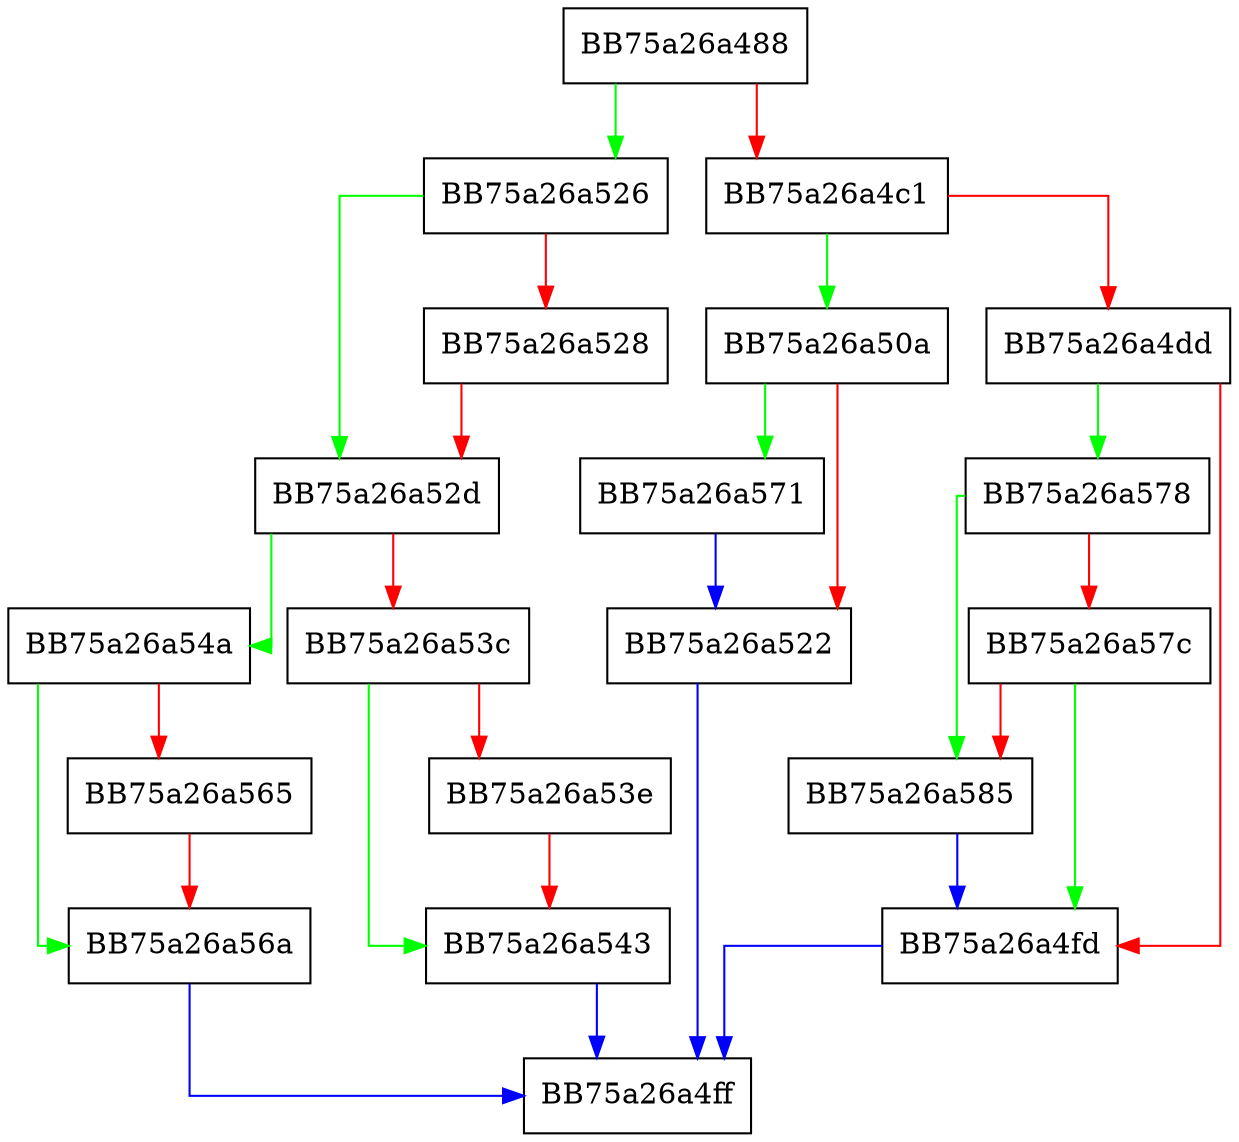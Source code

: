 digraph UpdateBuffIndexes {
  node [shape="box"];
  graph [splines=ortho];
  BB75a26a488 -> BB75a26a526 [color="green"];
  BB75a26a488 -> BB75a26a4c1 [color="red"];
  BB75a26a4c1 -> BB75a26a50a [color="green"];
  BB75a26a4c1 -> BB75a26a4dd [color="red"];
  BB75a26a4dd -> BB75a26a578 [color="green"];
  BB75a26a4dd -> BB75a26a4fd [color="red"];
  BB75a26a4fd -> BB75a26a4ff [color="blue"];
  BB75a26a50a -> BB75a26a571 [color="green"];
  BB75a26a50a -> BB75a26a522 [color="red"];
  BB75a26a522 -> BB75a26a4ff [color="blue"];
  BB75a26a526 -> BB75a26a52d [color="green"];
  BB75a26a526 -> BB75a26a528 [color="red"];
  BB75a26a528 -> BB75a26a52d [color="red"];
  BB75a26a52d -> BB75a26a54a [color="green"];
  BB75a26a52d -> BB75a26a53c [color="red"];
  BB75a26a53c -> BB75a26a543 [color="green"];
  BB75a26a53c -> BB75a26a53e [color="red"];
  BB75a26a53e -> BB75a26a543 [color="red"];
  BB75a26a543 -> BB75a26a4ff [color="blue"];
  BB75a26a54a -> BB75a26a56a [color="green"];
  BB75a26a54a -> BB75a26a565 [color="red"];
  BB75a26a565 -> BB75a26a56a [color="red"];
  BB75a26a56a -> BB75a26a4ff [color="blue"];
  BB75a26a571 -> BB75a26a522 [color="blue"];
  BB75a26a578 -> BB75a26a585 [color="green"];
  BB75a26a578 -> BB75a26a57c [color="red"];
  BB75a26a57c -> BB75a26a4fd [color="green"];
  BB75a26a57c -> BB75a26a585 [color="red"];
  BB75a26a585 -> BB75a26a4fd [color="blue"];
}